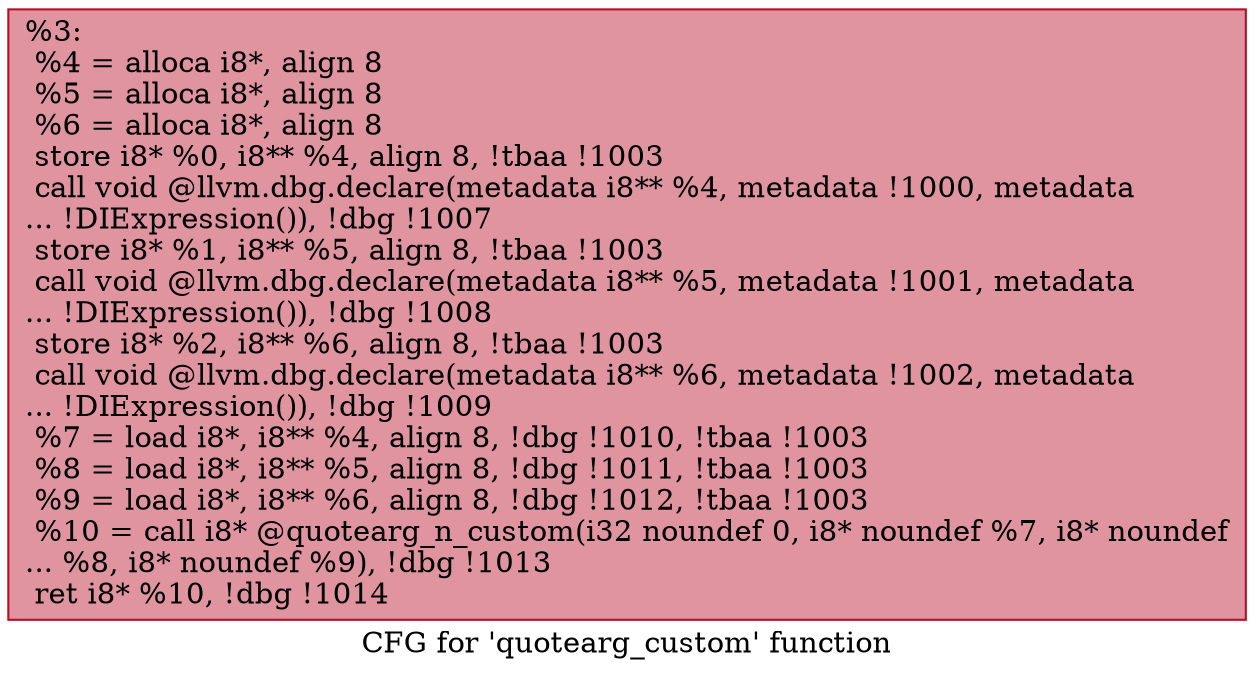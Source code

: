 digraph "CFG for 'quotearg_custom' function" {
	label="CFG for 'quotearg_custom' function";

	Node0x230a8e0 [shape=record,color="#b70d28ff", style=filled, fillcolor="#b70d2870",label="{%3:\l  %4 = alloca i8*, align 8\l  %5 = alloca i8*, align 8\l  %6 = alloca i8*, align 8\l  store i8* %0, i8** %4, align 8, !tbaa !1003\l  call void @llvm.dbg.declare(metadata i8** %4, metadata !1000, metadata\l... !DIExpression()), !dbg !1007\l  store i8* %1, i8** %5, align 8, !tbaa !1003\l  call void @llvm.dbg.declare(metadata i8** %5, metadata !1001, metadata\l... !DIExpression()), !dbg !1008\l  store i8* %2, i8** %6, align 8, !tbaa !1003\l  call void @llvm.dbg.declare(metadata i8** %6, metadata !1002, metadata\l... !DIExpression()), !dbg !1009\l  %7 = load i8*, i8** %4, align 8, !dbg !1010, !tbaa !1003\l  %8 = load i8*, i8** %5, align 8, !dbg !1011, !tbaa !1003\l  %9 = load i8*, i8** %6, align 8, !dbg !1012, !tbaa !1003\l  %10 = call i8* @quotearg_n_custom(i32 noundef 0, i8* noundef %7, i8* noundef\l... %8, i8* noundef %9), !dbg !1013\l  ret i8* %10, !dbg !1014\l}"];
}
